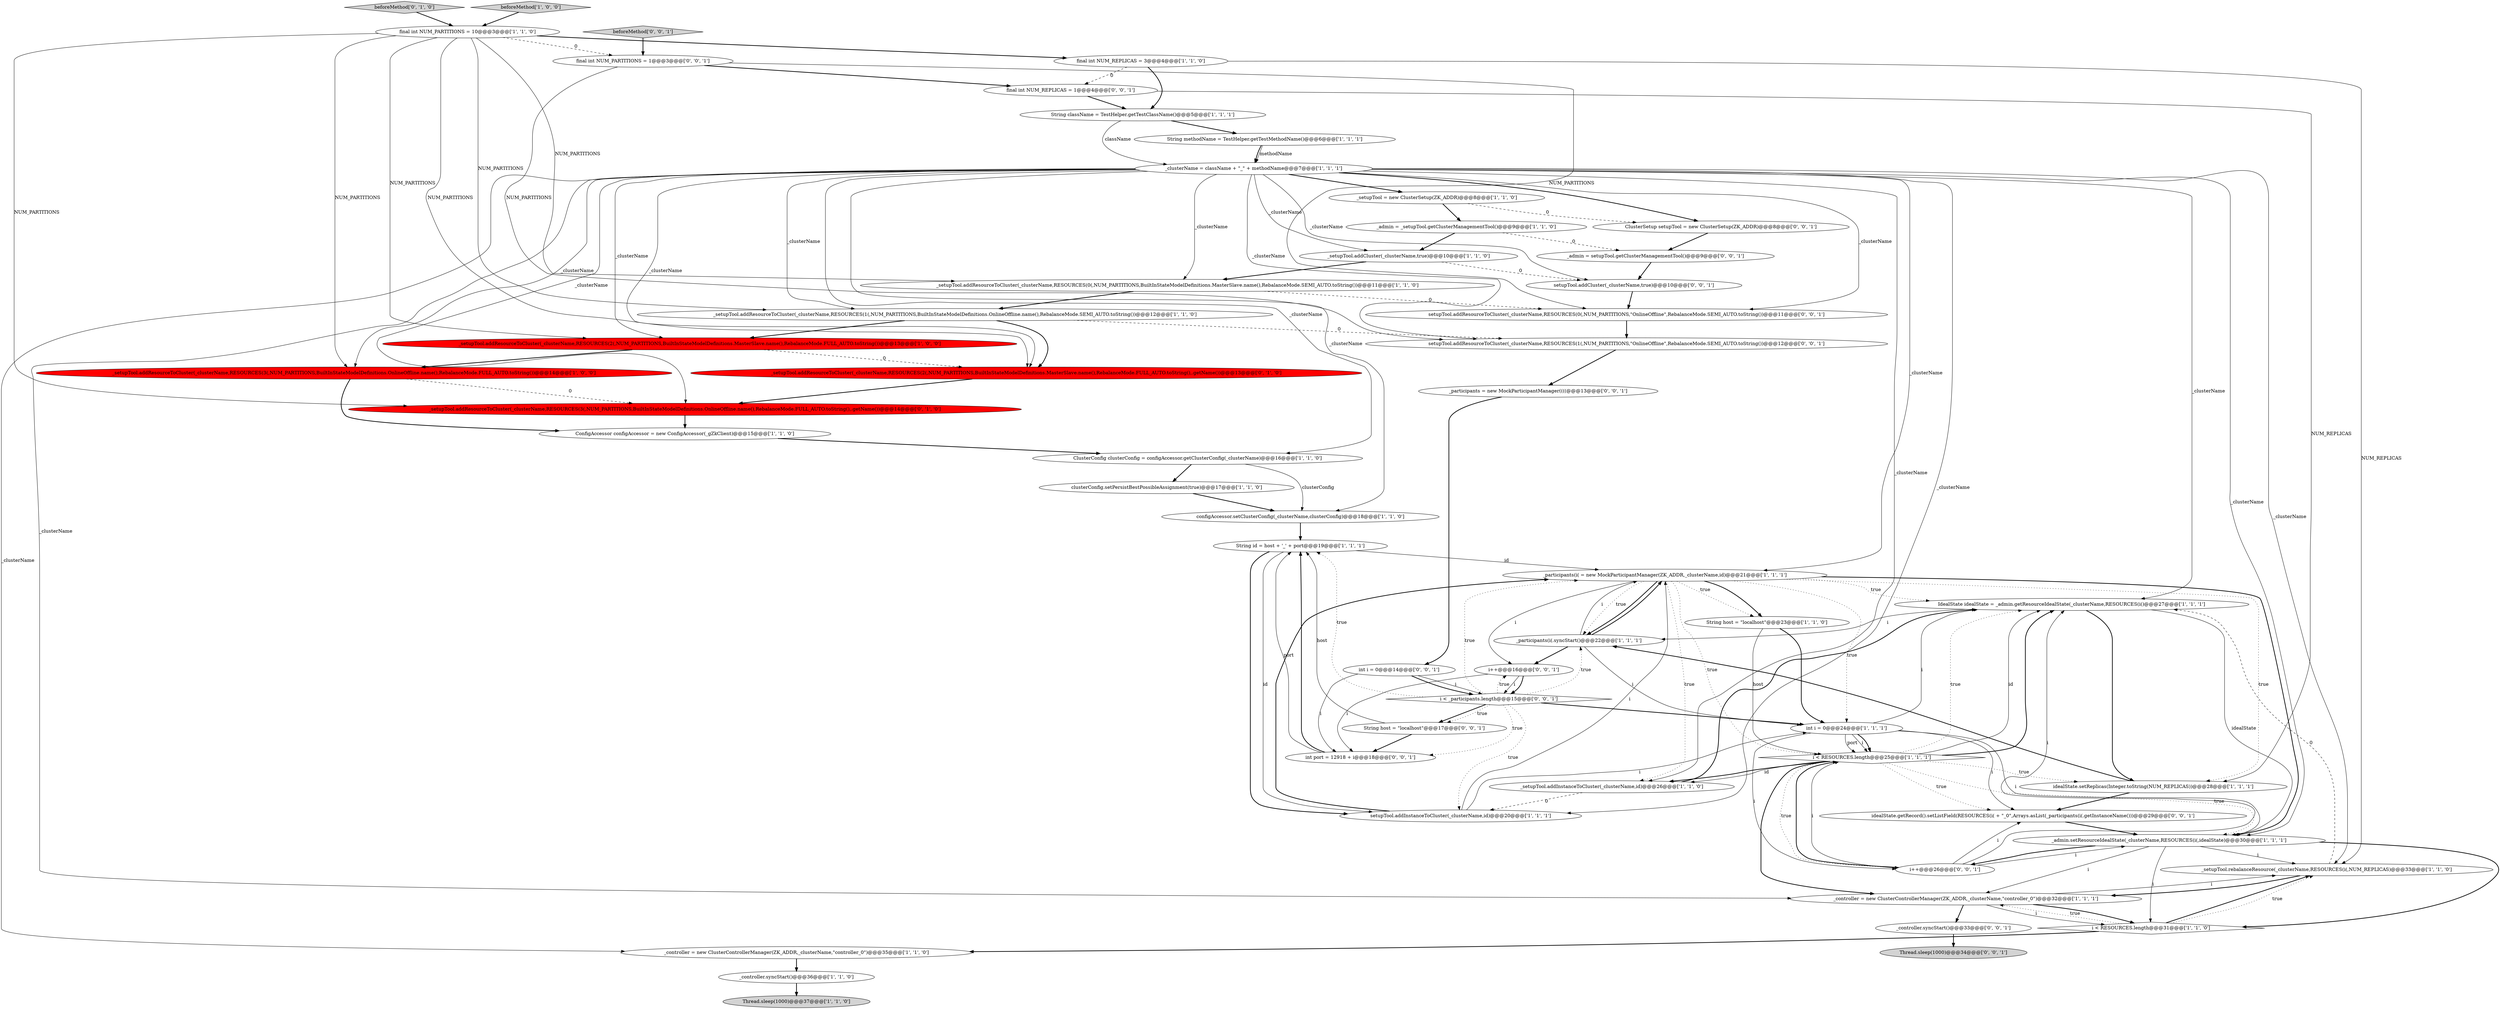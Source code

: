 digraph {
36 [style = filled, label = "_setupTool.addResourceToCluster(_clusterName,RESOURCES(3(,NUM_PARTITIONS,BuiltInStateModelDefinitions.OnlineOffline.name(),RebalanceMode.FULL_AUTO.toString(),.getName())@@@14@@@['0', '1', '0']", fillcolor = red, shape = ellipse image = "AAA1AAABBB2BBB"];
49 [style = filled, label = "ClusterSetup setupTool = new ClusterSetup(ZK_ADDR)@@@8@@@['0', '0', '1']", fillcolor = white, shape = ellipse image = "AAA0AAABBB3BBB"];
33 [style = filled, label = "IdealState idealState = _admin.getResourceIdealState(_clusterName,RESOURCES(i()@@@27@@@['1', '1', '1']", fillcolor = white, shape = ellipse image = "AAA0AAABBB1BBB"];
9 [style = filled, label = "_setupTool.rebalanceResource(_clusterName,RESOURCES(i(,NUM_REPLICAS)@@@33@@@['1', '1', '0']", fillcolor = white, shape = ellipse image = "AAA0AAABBB1BBB"];
19 [style = filled, label = "ClusterConfig clusterConfig = configAccessor.getClusterConfig(_clusterName)@@@16@@@['1', '1', '0']", fillcolor = white, shape = ellipse image = "AAA0AAABBB1BBB"];
35 [style = filled, label = "_setupTool.addResourceToCluster(_clusterName,RESOURCES(2(,NUM_PARTITIONS,BuiltInStateModelDefinitions.MasterSlave.name(),RebalanceMode.FULL_AUTO.toString(),.getName())@@@13@@@['0', '1', '0']", fillcolor = red, shape = ellipse image = "AAA1AAABBB2BBB"];
30 [style = filled, label = "_participants(i( = new MockParticipantManager(ZK_ADDR,_clusterName,id)@@@21@@@['1', '1', '1']", fillcolor = white, shape = ellipse image = "AAA0AAABBB1BBB"];
44 [style = filled, label = "idealState.getRecord().setListField(RESOURCES(i( + \"_0\",Arrays.asList(_participants(i(.getInstanceName()))@@@29@@@['0', '0', '1']", fillcolor = white, shape = ellipse image = "AAA0AAABBB3BBB"];
12 [style = filled, label = "_setupTool.addResourceToCluster(_clusterName,RESOURCES(3(,NUM_PARTITIONS,BuiltInStateModelDefinitions.OnlineOffline.name(),RebalanceMode.FULL_AUTO.toString())@@@14@@@['1', '0', '0']", fillcolor = red, shape = ellipse image = "AAA1AAABBB1BBB"];
20 [style = filled, label = "ConfigAccessor configAccessor = new ConfigAccessor(_gZkClient)@@@15@@@['1', '1', '0']", fillcolor = white, shape = ellipse image = "AAA0AAABBB1BBB"];
1 [style = filled, label = "_controller = new ClusterControllerManager(ZK_ADDR,_clusterName,\"controller_0\")@@@32@@@['1', '1', '1']", fillcolor = white, shape = ellipse image = "AAA0AAABBB1BBB"];
10 [style = filled, label = "final int NUM_PARTITIONS = 10@@@3@@@['1', '1', '0']", fillcolor = white, shape = ellipse image = "AAA0AAABBB1BBB"];
15 [style = filled, label = "_setupTool.addInstanceToCluster(_clusterName,id)@@@26@@@['1', '1', '0']", fillcolor = white, shape = ellipse image = "AAA0AAABBB1BBB"];
18 [style = filled, label = "Thread.sleep(1000)@@@37@@@['1', '1', '0']", fillcolor = lightgray, shape = ellipse image = "AAA0AAABBB1BBB"];
2 [style = filled, label = "_participants(i(.syncStart()@@@22@@@['1', '1', '1']", fillcolor = white, shape = ellipse image = "AAA0AAABBB1BBB"];
34 [style = filled, label = "beforeMethod['0', '1', '0']", fillcolor = lightgray, shape = diamond image = "AAA0AAABBB2BBB"];
38 [style = filled, label = "i++@@@26@@@['0', '0', '1']", fillcolor = white, shape = ellipse image = "AAA0AAABBB3BBB"];
40 [style = filled, label = "int port = 12918 + i@@@18@@@['0', '0', '1']", fillcolor = white, shape = ellipse image = "AAA0AAABBB3BBB"];
24 [style = filled, label = "String methodName = TestHelper.getTestMethodName()@@@6@@@['1', '1', '1']", fillcolor = white, shape = ellipse image = "AAA0AAABBB1BBB"];
46 [style = filled, label = "setupTool.addCluster(_clusterName,true)@@@10@@@['0', '0', '1']", fillcolor = white, shape = ellipse image = "AAA0AAABBB3BBB"];
41 [style = filled, label = "Thread.sleep(1000)@@@34@@@['0', '0', '1']", fillcolor = lightgray, shape = ellipse image = "AAA0AAABBB3BBB"];
4 [style = filled, label = "_setupTool.addResourceToCluster(_clusterName,RESOURCES(2(,NUM_PARTITIONS,BuiltInStateModelDefinitions.MasterSlave.name(),RebalanceMode.FULL_AUTO.toString())@@@13@@@['1', '0', '0']", fillcolor = red, shape = ellipse image = "AAA1AAABBB1BBB"];
3 [style = filled, label = "_controller.syncStart()@@@36@@@['1', '1', '0']", fillcolor = white, shape = ellipse image = "AAA0AAABBB1BBB"];
7 [style = filled, label = "_setupTool.addResourceToCluster(_clusterName,RESOURCES(0(,NUM_PARTITIONS,BuiltInStateModelDefinitions.MasterSlave.name(),RebalanceMode.SEMI_AUTO.toString())@@@11@@@['1', '1', '0']", fillcolor = white, shape = ellipse image = "AAA0AAABBB1BBB"];
48 [style = filled, label = "final int NUM_REPLICAS = 1@@@4@@@['0', '0', '1']", fillcolor = white, shape = ellipse image = "AAA0AAABBB3BBB"];
28 [style = filled, label = "String host = \"localhost\"@@@23@@@['1', '1', '0']", fillcolor = white, shape = ellipse image = "AAA0AAABBB1BBB"];
13 [style = filled, label = "String className = TestHelper.getTestClassName()@@@5@@@['1', '1', '1']", fillcolor = white, shape = ellipse image = "AAA0AAABBB1BBB"];
54 [style = filled, label = "beforeMethod['0', '0', '1']", fillcolor = lightgray, shape = diamond image = "AAA0AAABBB3BBB"];
5 [style = filled, label = "i < RESOURCES.length@@@31@@@['1', '1', '0']", fillcolor = white, shape = diamond image = "AAA0AAABBB1BBB"];
42 [style = filled, label = "_controller.syncStart()@@@33@@@['0', '0', '1']", fillcolor = white, shape = ellipse image = "AAA0AAABBB3BBB"];
23 [style = filled, label = "_setupTool.addCluster(_clusterName,true)@@@10@@@['1', '1', '0']", fillcolor = white, shape = ellipse image = "AAA0AAABBB1BBB"];
14 [style = filled, label = "configAccessor.setClusterConfig(_clusterName,clusterConfig)@@@18@@@['1', '1', '0']", fillcolor = white, shape = ellipse image = "AAA0AAABBB1BBB"];
25 [style = filled, label = "beforeMethod['1', '0', '0']", fillcolor = lightgray, shape = diamond image = "AAA0AAABBB1BBB"];
51 [style = filled, label = "i < _participants.length@@@15@@@['0', '0', '1']", fillcolor = white, shape = diamond image = "AAA0AAABBB3BBB"];
39 [style = filled, label = "final int NUM_PARTITIONS = 1@@@3@@@['0', '0', '1']", fillcolor = white, shape = ellipse image = "AAA0AAABBB3BBB"];
52 [style = filled, label = "i++@@@16@@@['0', '0', '1']", fillcolor = white, shape = ellipse image = "AAA0AAABBB3BBB"];
21 [style = filled, label = "_clusterName = className + \"_\" + methodName@@@7@@@['1', '1', '1']", fillcolor = white, shape = ellipse image = "AAA0AAABBB1BBB"];
22 [style = filled, label = "final int NUM_REPLICAS = 3@@@4@@@['1', '1', '0']", fillcolor = white, shape = ellipse image = "AAA0AAABBB1BBB"];
43 [style = filled, label = "_participants = new MockParticipantManager((((@@@13@@@['0', '0', '1']", fillcolor = white, shape = ellipse image = "AAA0AAABBB3BBB"];
47 [style = filled, label = "setupTool.addResourceToCluster(_clusterName,RESOURCES(1(,NUM_PARTITIONS,\"OnlineOffline\",RebalanceMode.SEMI_AUTO.toString())@@@12@@@['0', '0', '1']", fillcolor = white, shape = ellipse image = "AAA0AAABBB3BBB"];
32 [style = filled, label = "int i = 0@@@24@@@['1', '1', '1']", fillcolor = white, shape = ellipse image = "AAA0AAABBB1BBB"];
8 [style = filled, label = "_setupTool.addResourceToCluster(_clusterName,RESOURCES(1(,NUM_PARTITIONS,BuiltInStateModelDefinitions.OnlineOffline.name(),RebalanceMode.SEMI_AUTO.toString())@@@12@@@['1', '1', '0']", fillcolor = white, shape = ellipse image = "AAA0AAABBB1BBB"];
31 [style = filled, label = "String id = host + '_' + port@@@19@@@['1', '1', '1']", fillcolor = white, shape = ellipse image = "AAA0AAABBB1BBB"];
11 [style = filled, label = "_admin.setResourceIdealState(_clusterName,RESOURCES(i(,idealState)@@@30@@@['1', '1', '1']", fillcolor = white, shape = ellipse image = "AAA0AAABBB1BBB"];
27 [style = filled, label = "_controller = new ClusterControllerManager(ZK_ADDR,_clusterName,\"controller_0\")@@@35@@@['1', '1', '0']", fillcolor = white, shape = ellipse image = "AAA0AAABBB1BBB"];
37 [style = filled, label = "_admin = setupTool.getClusterManagementTool()@@@9@@@['0', '0', '1']", fillcolor = white, shape = ellipse image = "AAA0AAABBB3BBB"];
0 [style = filled, label = "idealState.setReplicas(Integer.toString(NUM_REPLICAS))@@@28@@@['1', '1', '1']", fillcolor = white, shape = ellipse image = "AAA0AAABBB1BBB"];
6 [style = filled, label = "_setupTool = new ClusterSetup(ZK_ADDR)@@@8@@@['1', '1', '0']", fillcolor = white, shape = ellipse image = "AAA0AAABBB1BBB"];
16 [style = filled, label = "_admin = _setupTool.getClusterManagementTool()@@@9@@@['1', '1', '0']", fillcolor = white, shape = ellipse image = "AAA0AAABBB1BBB"];
45 [style = filled, label = "int i = 0@@@14@@@['0', '0', '1']", fillcolor = white, shape = ellipse image = "AAA0AAABBB3BBB"];
50 [style = filled, label = "setupTool.addResourceToCluster(_clusterName,RESOURCES(0(,NUM_PARTITIONS,\"OnlineOffline\",RebalanceMode.SEMI_AUTO.toString())@@@11@@@['0', '0', '1']", fillcolor = white, shape = ellipse image = "AAA0AAABBB3BBB"];
29 [style = filled, label = "i < RESOURCES.length@@@25@@@['1', '1', '1']", fillcolor = white, shape = diamond image = "AAA0AAABBB1BBB"];
17 [style = filled, label = "clusterConfig.setPersistBestPossibleAssignment(true)@@@17@@@['1', '1', '0']", fillcolor = white, shape = ellipse image = "AAA0AAABBB1BBB"];
26 [style = filled, label = "setupTool.addInstanceToCluster(_clusterName,id)@@@20@@@['1', '1', '1']", fillcolor = white, shape = ellipse image = "AAA0AAABBB1BBB"];
53 [style = filled, label = "String host = \"localhost\"@@@17@@@['0', '0', '1']", fillcolor = white, shape = ellipse image = "AAA0AAABBB3BBB"];
1->5 [style = bold, label=""];
29->15 [style = bold, label=""];
42->41 [style = bold, label=""];
51->31 [style = dotted, label="true"];
32->44 [style = solid, label="i"];
5->9 [style = bold, label=""];
5->1 [style = dotted, label="true"];
1->5 [style = solid, label="i"];
11->1 [style = solid, label="i"];
21->15 [style = solid, label="_clusterName"];
30->0 [style = dotted, label="true"];
11->9 [style = solid, label="i"];
51->53 [style = bold, label=""];
51->30 [style = dotted, label="true"];
32->29 [style = solid, label="port"];
51->26 [style = dotted, label="true"];
7->8 [style = bold, label=""];
31->30 [style = solid, label="id"];
21->47 [style = solid, label="_clusterName"];
36->20 [style = bold, label=""];
51->32 [style = bold, label=""];
3->18 [style = bold, label=""];
30->2 [style = dotted, label="true"];
33->0 [style = bold, label=""];
33->11 [style = solid, label="idealState"];
30->11 [style = bold, label=""];
30->28 [style = bold, label=""];
45->51 [style = solid, label="i"];
24->21 [style = bold, label=""];
17->14 [style = bold, label=""];
10->4 [style = solid, label="NUM_PARTITIONS"];
51->52 [style = dotted, label="true"];
24->21 [style = solid, label="methodName"];
33->2 [style = solid, label="i"];
21->4 [style = solid, label="_clusterName"];
5->9 [style = dotted, label="true"];
25->10 [style = bold, label=""];
21->27 [style = solid, label="_clusterName"];
40->31 [style = bold, label=""];
2->52 [style = bold, label=""];
8->4 [style = bold, label=""];
46->50 [style = bold, label=""];
29->1 [style = bold, label=""];
51->53 [style = dotted, label="true"];
21->9 [style = solid, label="_clusterName"];
22->13 [style = bold, label=""];
26->32 [style = solid, label="i"];
30->33 [style = dotted, label="true"];
30->52 [style = solid, label="i"];
16->37 [style = dashed, label="0"];
21->26 [style = solid, label="_clusterName"];
29->15 [style = solid, label="id"];
10->12 [style = solid, label="NUM_PARTITIONS"];
21->46 [style = solid, label="_clusterName"];
21->7 [style = solid, label="_clusterName"];
1->42 [style = bold, label=""];
47->43 [style = bold, label=""];
32->33 [style = solid, label="i"];
38->11 [style = solid, label="i"];
11->5 [style = solid, label="i"];
43->45 [style = bold, label=""];
45->40 [style = solid, label="i"];
6->49 [style = dashed, label="0"];
30->29 [style = dotted, label="true"];
21->36 [style = solid, label="_clusterName"];
37->46 [style = bold, label=""];
13->21 [style = solid, label="className"];
30->32 [style = dotted, label="true"];
15->26 [style = dashed, label="0"];
21->12 [style = solid, label="_clusterName"];
0->44 [style = bold, label=""];
23->7 [style = bold, label=""];
48->13 [style = bold, label=""];
21->50 [style = solid, label="_clusterName"];
52->51 [style = bold, label=""];
9->1 [style = bold, label=""];
20->19 [style = bold, label=""];
30->28 [style = dotted, label="true"];
10->8 [style = solid, label="NUM_PARTITIONS"];
21->35 [style = solid, label="_clusterName"];
4->35 [style = dashed, label="0"];
15->33 [style = bold, label=""];
29->0 [style = dotted, label="true"];
52->40 [style = solid, label="i"];
49->37 [style = bold, label=""];
13->24 [style = bold, label=""];
10->39 [style = dashed, label="0"];
45->51 [style = bold, label=""];
53->31 [style = solid, label="host"];
1->9 [style = solid, label="i"];
22->9 [style = solid, label="NUM_REPLICAS"];
12->20 [style = bold, label=""];
53->40 [style = bold, label=""];
21->33 [style = solid, label="_clusterName"];
2->30 [style = solid, label="i"];
19->17 [style = bold, label=""];
16->23 [style = bold, label=""];
21->14 [style = solid, label="_clusterName"];
8->35 [style = bold, label=""];
28->32 [style = bold, label=""];
21->11 [style = solid, label="_clusterName"];
38->44 [style = solid, label="i"];
54->39 [style = bold, label=""];
31->26 [style = bold, label=""];
11->5 [style = bold, label=""];
10->36 [style = solid, label="NUM_PARTITIONS"];
21->19 [style = solid, label="_clusterName"];
39->50 [style = solid, label="NUM_PARTITIONS"];
10->35 [style = solid, label="NUM_PARTITIONS"];
21->8 [style = solid, label="_clusterName"];
23->46 [style = dashed, label="0"];
51->2 [style = dotted, label="true"];
14->31 [style = bold, label=""];
51->40 [style = dotted, label="true"];
4->12 [style = bold, label=""];
21->49 [style = bold, label=""];
2->32 [style = solid, label="i"];
32->29 [style = solid, label="i"];
32->11 [style = solid, label="i"];
22->48 [style = dashed, label="0"];
31->26 [style = solid, label="id"];
29->11 [style = dotted, label="true"];
10->22 [style = bold, label=""];
8->47 [style = dashed, label="0"];
39->48 [style = bold, label=""];
11->38 [style = bold, label=""];
21->6 [style = bold, label=""];
21->30 [style = solid, label="_clusterName"];
38->29 [style = bold, label=""];
0->2 [style = bold, label=""];
27->3 [style = bold, label=""];
19->14 [style = solid, label="clusterConfig"];
38->29 [style = solid, label="i"];
29->44 [style = dotted, label="true"];
40->31 [style = solid, label="port"];
29->38 [style = dotted, label="true"];
10->7 [style = solid, label="NUM_PARTITIONS"];
52->51 [style = solid, label="i"];
48->0 [style = solid, label="NUM_REPLICAS"];
34->10 [style = bold, label=""];
39->47 [style = solid, label="NUM_PARTITIONS"];
9->33 [style = dashed, label="0"];
26->30 [style = bold, label=""];
32->38 [style = solid, label="i"];
32->29 [style = bold, label=""];
29->33 [style = bold, label=""];
12->36 [style = dashed, label="0"];
6->16 [style = bold, label=""];
50->47 [style = bold, label=""];
38->33 [style = solid, label="i"];
44->11 [style = bold, label=""];
29->33 [style = solid, label="id"];
29->33 [style = dotted, label="true"];
26->30 [style = solid, label="i"];
5->27 [style = bold, label=""];
35->36 [style = bold, label=""];
30->2 [style = bold, label=""];
2->30 [style = bold, label=""];
21->23 [style = solid, label="_clusterName"];
21->1 [style = solid, label="_clusterName"];
30->15 [style = dotted, label="true"];
7->50 [style = dashed, label="0"];
28->29 [style = solid, label="host"];
}
